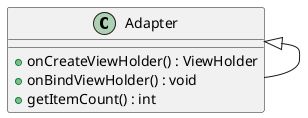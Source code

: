 @startuml
    class Adapter extends Adapter{
        +onCreateViewHolder() : ViewHolder
        +onBindViewHolder() : void
        +getItemCount() : int
    }


@enduml
